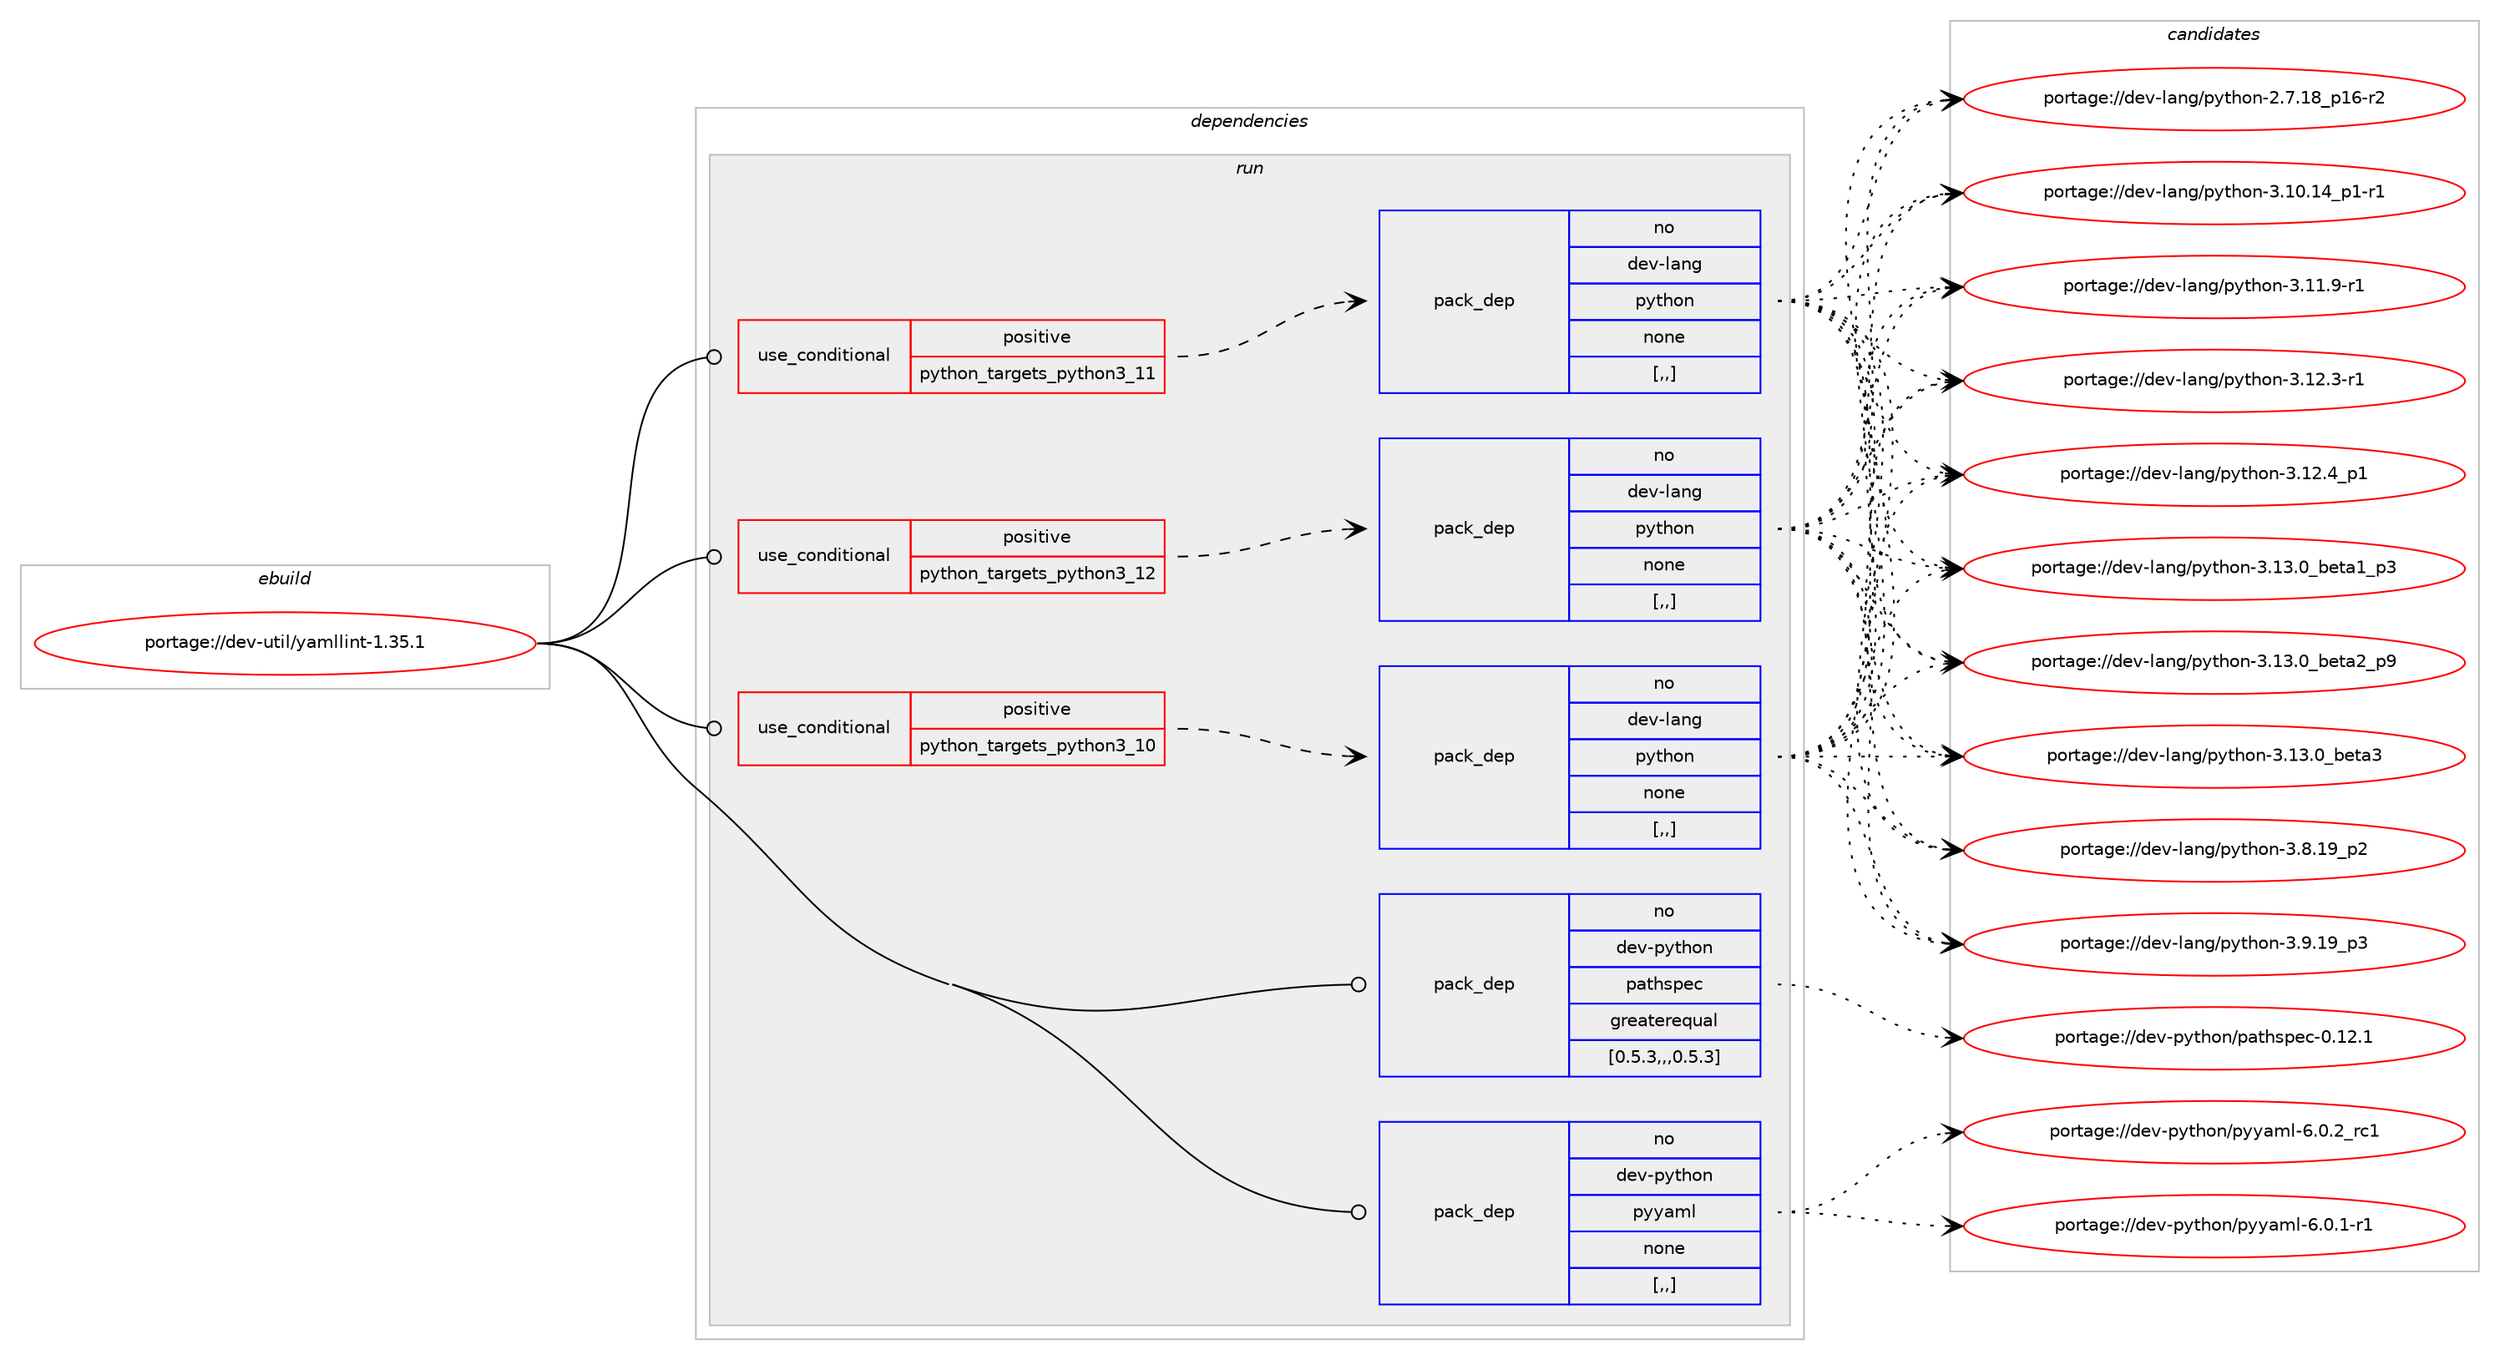 digraph prolog {

# *************
# Graph options
# *************

newrank=true;
concentrate=true;
compound=true;
graph [rankdir=LR,fontname=Helvetica,fontsize=10,ranksep=1.5];#, ranksep=2.5, nodesep=0.2];
edge  [arrowhead=vee];
node  [fontname=Helvetica,fontsize=10];

# **********
# The ebuild
# **********

subgraph cluster_leftcol {
color=gray;
rank=same;
label=<<i>ebuild</i>>;
id [label="portage://dev-util/yamllint-1.35.1", color=red, width=4, href="../dev-util/yamllint-1.35.1.svg"];
}

# ****************
# The dependencies
# ****************

subgraph cluster_midcol {
color=gray;
label=<<i>dependencies</i>>;
subgraph cluster_compile {
fillcolor="#eeeeee";
style=filled;
label=<<i>compile</i>>;
}
subgraph cluster_compileandrun {
fillcolor="#eeeeee";
style=filled;
label=<<i>compile and run</i>>;
}
subgraph cluster_run {
fillcolor="#eeeeee";
style=filled;
label=<<i>run</i>>;
subgraph cond60499 {
dependency215912 [label=<<TABLE BORDER="0" CELLBORDER="1" CELLSPACING="0" CELLPADDING="4"><TR><TD ROWSPAN="3" CELLPADDING="10">use_conditional</TD></TR><TR><TD>positive</TD></TR><TR><TD>python_targets_python3_10</TD></TR></TABLE>>, shape=none, color=red];
subgraph pack153982 {
dependency215913 [label=<<TABLE BORDER="0" CELLBORDER="1" CELLSPACING="0" CELLPADDING="4" WIDTH="220"><TR><TD ROWSPAN="6" CELLPADDING="30">pack_dep</TD></TR><TR><TD WIDTH="110">no</TD></TR><TR><TD>dev-lang</TD></TR><TR><TD>python</TD></TR><TR><TD>none</TD></TR><TR><TD>[,,]</TD></TR></TABLE>>, shape=none, color=blue];
}
dependency215912:e -> dependency215913:w [weight=20,style="dashed",arrowhead="vee"];
}
id:e -> dependency215912:w [weight=20,style="solid",arrowhead="odot"];
subgraph cond60500 {
dependency215914 [label=<<TABLE BORDER="0" CELLBORDER="1" CELLSPACING="0" CELLPADDING="4"><TR><TD ROWSPAN="3" CELLPADDING="10">use_conditional</TD></TR><TR><TD>positive</TD></TR><TR><TD>python_targets_python3_11</TD></TR></TABLE>>, shape=none, color=red];
subgraph pack153983 {
dependency215915 [label=<<TABLE BORDER="0" CELLBORDER="1" CELLSPACING="0" CELLPADDING="4" WIDTH="220"><TR><TD ROWSPAN="6" CELLPADDING="30">pack_dep</TD></TR><TR><TD WIDTH="110">no</TD></TR><TR><TD>dev-lang</TD></TR><TR><TD>python</TD></TR><TR><TD>none</TD></TR><TR><TD>[,,]</TD></TR></TABLE>>, shape=none, color=blue];
}
dependency215914:e -> dependency215915:w [weight=20,style="dashed",arrowhead="vee"];
}
id:e -> dependency215914:w [weight=20,style="solid",arrowhead="odot"];
subgraph cond60501 {
dependency215916 [label=<<TABLE BORDER="0" CELLBORDER="1" CELLSPACING="0" CELLPADDING="4"><TR><TD ROWSPAN="3" CELLPADDING="10">use_conditional</TD></TR><TR><TD>positive</TD></TR><TR><TD>python_targets_python3_12</TD></TR></TABLE>>, shape=none, color=red];
subgraph pack153984 {
dependency215917 [label=<<TABLE BORDER="0" CELLBORDER="1" CELLSPACING="0" CELLPADDING="4" WIDTH="220"><TR><TD ROWSPAN="6" CELLPADDING="30">pack_dep</TD></TR><TR><TD WIDTH="110">no</TD></TR><TR><TD>dev-lang</TD></TR><TR><TD>python</TD></TR><TR><TD>none</TD></TR><TR><TD>[,,]</TD></TR></TABLE>>, shape=none, color=blue];
}
dependency215916:e -> dependency215917:w [weight=20,style="dashed",arrowhead="vee"];
}
id:e -> dependency215916:w [weight=20,style="solid",arrowhead="odot"];
subgraph pack153985 {
dependency215918 [label=<<TABLE BORDER="0" CELLBORDER="1" CELLSPACING="0" CELLPADDING="4" WIDTH="220"><TR><TD ROWSPAN="6" CELLPADDING="30">pack_dep</TD></TR><TR><TD WIDTH="110">no</TD></TR><TR><TD>dev-python</TD></TR><TR><TD>pathspec</TD></TR><TR><TD>greaterequal</TD></TR><TR><TD>[0.5.3,,,0.5.3]</TD></TR></TABLE>>, shape=none, color=blue];
}
id:e -> dependency215918:w [weight=20,style="solid",arrowhead="odot"];
subgraph pack153986 {
dependency215919 [label=<<TABLE BORDER="0" CELLBORDER="1" CELLSPACING="0" CELLPADDING="4" WIDTH="220"><TR><TD ROWSPAN="6" CELLPADDING="30">pack_dep</TD></TR><TR><TD WIDTH="110">no</TD></TR><TR><TD>dev-python</TD></TR><TR><TD>pyyaml</TD></TR><TR><TD>none</TD></TR><TR><TD>[,,]</TD></TR></TABLE>>, shape=none, color=blue];
}
id:e -> dependency215919:w [weight=20,style="solid",arrowhead="odot"];
}
}

# **************
# The candidates
# **************

subgraph cluster_choices {
rank=same;
color=gray;
label=<<i>candidates</i>>;

subgraph choice153982 {
color=black;
nodesep=1;
choice100101118451089711010347112121116104111110455046554649569511249544511450 [label="portage://dev-lang/python-2.7.18_p16-r2", color=red, width=4,href="../dev-lang/python-2.7.18_p16-r2.svg"];
choice100101118451089711010347112121116104111110455146494846495295112494511449 [label="portage://dev-lang/python-3.10.14_p1-r1", color=red, width=4,href="../dev-lang/python-3.10.14_p1-r1.svg"];
choice100101118451089711010347112121116104111110455146494946574511449 [label="portage://dev-lang/python-3.11.9-r1", color=red, width=4,href="../dev-lang/python-3.11.9-r1.svg"];
choice100101118451089711010347112121116104111110455146495046514511449 [label="portage://dev-lang/python-3.12.3-r1", color=red, width=4,href="../dev-lang/python-3.12.3-r1.svg"];
choice100101118451089711010347112121116104111110455146495046529511249 [label="portage://dev-lang/python-3.12.4_p1", color=red, width=4,href="../dev-lang/python-3.12.4_p1.svg"];
choice10010111845108971101034711212111610411111045514649514648959810111697499511251 [label="portage://dev-lang/python-3.13.0_beta1_p3", color=red, width=4,href="../dev-lang/python-3.13.0_beta1_p3.svg"];
choice10010111845108971101034711212111610411111045514649514648959810111697509511257 [label="portage://dev-lang/python-3.13.0_beta2_p9", color=red, width=4,href="../dev-lang/python-3.13.0_beta2_p9.svg"];
choice1001011184510897110103471121211161041111104551464951464895981011169751 [label="portage://dev-lang/python-3.13.0_beta3", color=red, width=4,href="../dev-lang/python-3.13.0_beta3.svg"];
choice100101118451089711010347112121116104111110455146564649579511250 [label="portage://dev-lang/python-3.8.19_p2", color=red, width=4,href="../dev-lang/python-3.8.19_p2.svg"];
choice100101118451089711010347112121116104111110455146574649579511251 [label="portage://dev-lang/python-3.9.19_p3", color=red, width=4,href="../dev-lang/python-3.9.19_p3.svg"];
dependency215913:e -> choice100101118451089711010347112121116104111110455046554649569511249544511450:w [style=dotted,weight="100"];
dependency215913:e -> choice100101118451089711010347112121116104111110455146494846495295112494511449:w [style=dotted,weight="100"];
dependency215913:e -> choice100101118451089711010347112121116104111110455146494946574511449:w [style=dotted,weight="100"];
dependency215913:e -> choice100101118451089711010347112121116104111110455146495046514511449:w [style=dotted,weight="100"];
dependency215913:e -> choice100101118451089711010347112121116104111110455146495046529511249:w [style=dotted,weight="100"];
dependency215913:e -> choice10010111845108971101034711212111610411111045514649514648959810111697499511251:w [style=dotted,weight="100"];
dependency215913:e -> choice10010111845108971101034711212111610411111045514649514648959810111697509511257:w [style=dotted,weight="100"];
dependency215913:e -> choice1001011184510897110103471121211161041111104551464951464895981011169751:w [style=dotted,weight="100"];
dependency215913:e -> choice100101118451089711010347112121116104111110455146564649579511250:w [style=dotted,weight="100"];
dependency215913:e -> choice100101118451089711010347112121116104111110455146574649579511251:w [style=dotted,weight="100"];
}
subgraph choice153983 {
color=black;
nodesep=1;
choice100101118451089711010347112121116104111110455046554649569511249544511450 [label="portage://dev-lang/python-2.7.18_p16-r2", color=red, width=4,href="../dev-lang/python-2.7.18_p16-r2.svg"];
choice100101118451089711010347112121116104111110455146494846495295112494511449 [label="portage://dev-lang/python-3.10.14_p1-r1", color=red, width=4,href="../dev-lang/python-3.10.14_p1-r1.svg"];
choice100101118451089711010347112121116104111110455146494946574511449 [label="portage://dev-lang/python-3.11.9-r1", color=red, width=4,href="../dev-lang/python-3.11.9-r1.svg"];
choice100101118451089711010347112121116104111110455146495046514511449 [label="portage://dev-lang/python-3.12.3-r1", color=red, width=4,href="../dev-lang/python-3.12.3-r1.svg"];
choice100101118451089711010347112121116104111110455146495046529511249 [label="portage://dev-lang/python-3.12.4_p1", color=red, width=4,href="../dev-lang/python-3.12.4_p1.svg"];
choice10010111845108971101034711212111610411111045514649514648959810111697499511251 [label="portage://dev-lang/python-3.13.0_beta1_p3", color=red, width=4,href="../dev-lang/python-3.13.0_beta1_p3.svg"];
choice10010111845108971101034711212111610411111045514649514648959810111697509511257 [label="portage://dev-lang/python-3.13.0_beta2_p9", color=red, width=4,href="../dev-lang/python-3.13.0_beta2_p9.svg"];
choice1001011184510897110103471121211161041111104551464951464895981011169751 [label="portage://dev-lang/python-3.13.0_beta3", color=red, width=4,href="../dev-lang/python-3.13.0_beta3.svg"];
choice100101118451089711010347112121116104111110455146564649579511250 [label="portage://dev-lang/python-3.8.19_p2", color=red, width=4,href="../dev-lang/python-3.8.19_p2.svg"];
choice100101118451089711010347112121116104111110455146574649579511251 [label="portage://dev-lang/python-3.9.19_p3", color=red, width=4,href="../dev-lang/python-3.9.19_p3.svg"];
dependency215915:e -> choice100101118451089711010347112121116104111110455046554649569511249544511450:w [style=dotted,weight="100"];
dependency215915:e -> choice100101118451089711010347112121116104111110455146494846495295112494511449:w [style=dotted,weight="100"];
dependency215915:e -> choice100101118451089711010347112121116104111110455146494946574511449:w [style=dotted,weight="100"];
dependency215915:e -> choice100101118451089711010347112121116104111110455146495046514511449:w [style=dotted,weight="100"];
dependency215915:e -> choice100101118451089711010347112121116104111110455146495046529511249:w [style=dotted,weight="100"];
dependency215915:e -> choice10010111845108971101034711212111610411111045514649514648959810111697499511251:w [style=dotted,weight="100"];
dependency215915:e -> choice10010111845108971101034711212111610411111045514649514648959810111697509511257:w [style=dotted,weight="100"];
dependency215915:e -> choice1001011184510897110103471121211161041111104551464951464895981011169751:w [style=dotted,weight="100"];
dependency215915:e -> choice100101118451089711010347112121116104111110455146564649579511250:w [style=dotted,weight="100"];
dependency215915:e -> choice100101118451089711010347112121116104111110455146574649579511251:w [style=dotted,weight="100"];
}
subgraph choice153984 {
color=black;
nodesep=1;
choice100101118451089711010347112121116104111110455046554649569511249544511450 [label="portage://dev-lang/python-2.7.18_p16-r2", color=red, width=4,href="../dev-lang/python-2.7.18_p16-r2.svg"];
choice100101118451089711010347112121116104111110455146494846495295112494511449 [label="portage://dev-lang/python-3.10.14_p1-r1", color=red, width=4,href="../dev-lang/python-3.10.14_p1-r1.svg"];
choice100101118451089711010347112121116104111110455146494946574511449 [label="portage://dev-lang/python-3.11.9-r1", color=red, width=4,href="../dev-lang/python-3.11.9-r1.svg"];
choice100101118451089711010347112121116104111110455146495046514511449 [label="portage://dev-lang/python-3.12.3-r1", color=red, width=4,href="../dev-lang/python-3.12.3-r1.svg"];
choice100101118451089711010347112121116104111110455146495046529511249 [label="portage://dev-lang/python-3.12.4_p1", color=red, width=4,href="../dev-lang/python-3.12.4_p1.svg"];
choice10010111845108971101034711212111610411111045514649514648959810111697499511251 [label="portage://dev-lang/python-3.13.0_beta1_p3", color=red, width=4,href="../dev-lang/python-3.13.0_beta1_p3.svg"];
choice10010111845108971101034711212111610411111045514649514648959810111697509511257 [label="portage://dev-lang/python-3.13.0_beta2_p9", color=red, width=4,href="../dev-lang/python-3.13.0_beta2_p9.svg"];
choice1001011184510897110103471121211161041111104551464951464895981011169751 [label="portage://dev-lang/python-3.13.0_beta3", color=red, width=4,href="../dev-lang/python-3.13.0_beta3.svg"];
choice100101118451089711010347112121116104111110455146564649579511250 [label="portage://dev-lang/python-3.8.19_p2", color=red, width=4,href="../dev-lang/python-3.8.19_p2.svg"];
choice100101118451089711010347112121116104111110455146574649579511251 [label="portage://dev-lang/python-3.9.19_p3", color=red, width=4,href="../dev-lang/python-3.9.19_p3.svg"];
dependency215917:e -> choice100101118451089711010347112121116104111110455046554649569511249544511450:w [style=dotted,weight="100"];
dependency215917:e -> choice100101118451089711010347112121116104111110455146494846495295112494511449:w [style=dotted,weight="100"];
dependency215917:e -> choice100101118451089711010347112121116104111110455146494946574511449:w [style=dotted,weight="100"];
dependency215917:e -> choice100101118451089711010347112121116104111110455146495046514511449:w [style=dotted,weight="100"];
dependency215917:e -> choice100101118451089711010347112121116104111110455146495046529511249:w [style=dotted,weight="100"];
dependency215917:e -> choice10010111845108971101034711212111610411111045514649514648959810111697499511251:w [style=dotted,weight="100"];
dependency215917:e -> choice10010111845108971101034711212111610411111045514649514648959810111697509511257:w [style=dotted,weight="100"];
dependency215917:e -> choice1001011184510897110103471121211161041111104551464951464895981011169751:w [style=dotted,weight="100"];
dependency215917:e -> choice100101118451089711010347112121116104111110455146564649579511250:w [style=dotted,weight="100"];
dependency215917:e -> choice100101118451089711010347112121116104111110455146574649579511251:w [style=dotted,weight="100"];
}
subgraph choice153985 {
color=black;
nodesep=1;
choice1001011184511212111610411111047112971161041151121019945484649504649 [label="portage://dev-python/pathspec-0.12.1", color=red, width=4,href="../dev-python/pathspec-0.12.1.svg"];
dependency215918:e -> choice1001011184511212111610411111047112971161041151121019945484649504649:w [style=dotted,weight="100"];
}
subgraph choice153986 {
color=black;
nodesep=1;
choice1001011184511212111610411111047112121121971091084554464846494511449 [label="portage://dev-python/pyyaml-6.0.1-r1", color=red, width=4,href="../dev-python/pyyaml-6.0.1-r1.svg"];
choice100101118451121211161041111104711212112197109108455446484650951149949 [label="portage://dev-python/pyyaml-6.0.2_rc1", color=red, width=4,href="../dev-python/pyyaml-6.0.2_rc1.svg"];
dependency215919:e -> choice1001011184511212111610411111047112121121971091084554464846494511449:w [style=dotted,weight="100"];
dependency215919:e -> choice100101118451121211161041111104711212112197109108455446484650951149949:w [style=dotted,weight="100"];
}
}

}
